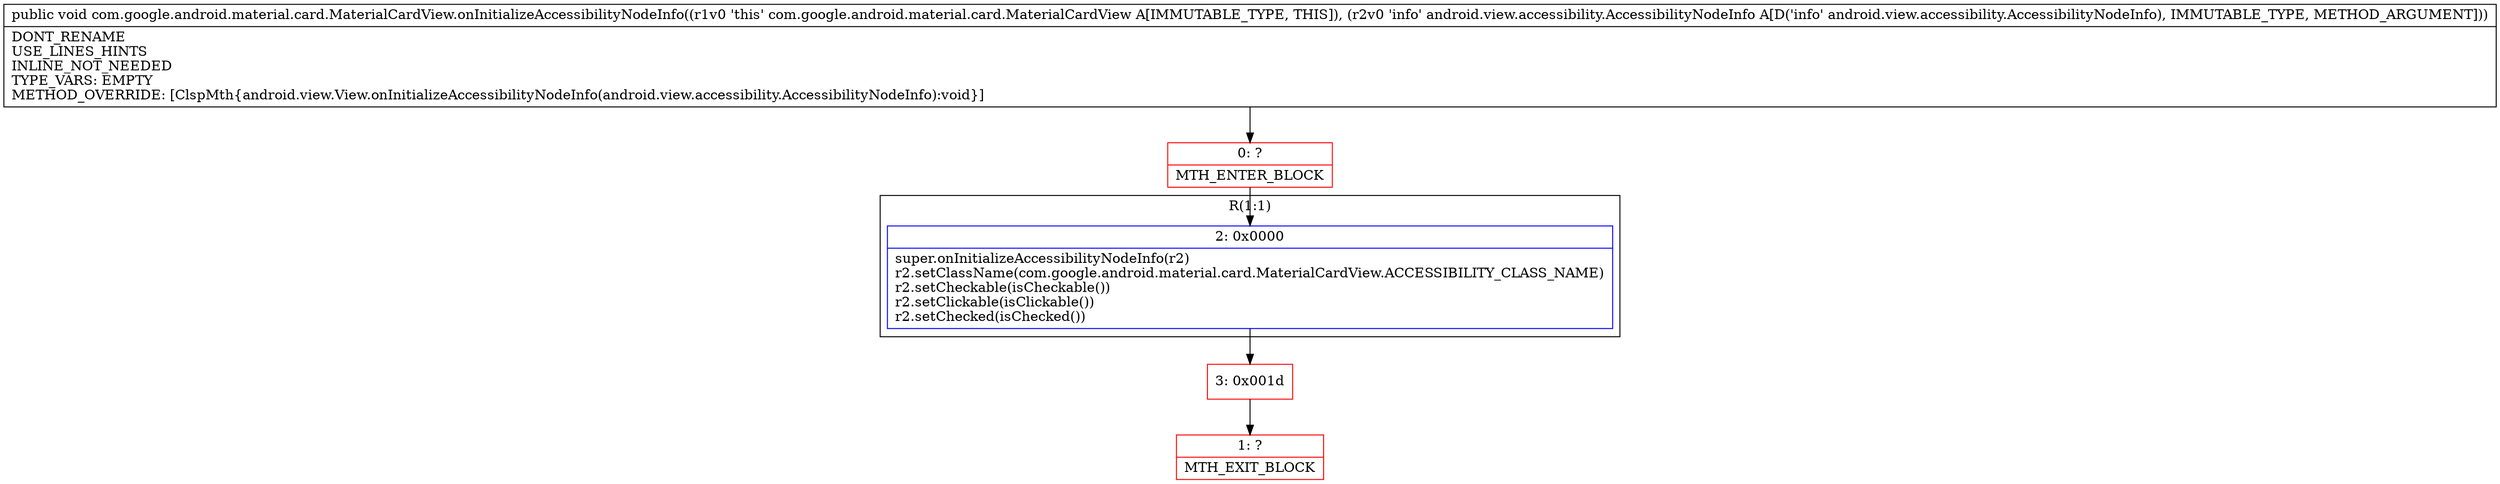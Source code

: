 digraph "CFG forcom.google.android.material.card.MaterialCardView.onInitializeAccessibilityNodeInfo(Landroid\/view\/accessibility\/AccessibilityNodeInfo;)V" {
subgraph cluster_Region_2049863021 {
label = "R(1:1)";
node [shape=record,color=blue];
Node_2 [shape=record,label="{2\:\ 0x0000|super.onInitializeAccessibilityNodeInfo(r2)\lr2.setClassName(com.google.android.material.card.MaterialCardView.ACCESSIBILITY_CLASS_NAME)\lr2.setCheckable(isCheckable())\lr2.setClickable(isClickable())\lr2.setChecked(isChecked())\l}"];
}
Node_0 [shape=record,color=red,label="{0\:\ ?|MTH_ENTER_BLOCK\l}"];
Node_3 [shape=record,color=red,label="{3\:\ 0x001d}"];
Node_1 [shape=record,color=red,label="{1\:\ ?|MTH_EXIT_BLOCK\l}"];
MethodNode[shape=record,label="{public void com.google.android.material.card.MaterialCardView.onInitializeAccessibilityNodeInfo((r1v0 'this' com.google.android.material.card.MaterialCardView A[IMMUTABLE_TYPE, THIS]), (r2v0 'info' android.view.accessibility.AccessibilityNodeInfo A[D('info' android.view.accessibility.AccessibilityNodeInfo), IMMUTABLE_TYPE, METHOD_ARGUMENT]))  | DONT_RENAME\lUSE_LINES_HINTS\lINLINE_NOT_NEEDED\lTYPE_VARS: EMPTY\lMETHOD_OVERRIDE: [ClspMth\{android.view.View.onInitializeAccessibilityNodeInfo(android.view.accessibility.AccessibilityNodeInfo):void\}]\l}"];
MethodNode -> Node_0;Node_2 -> Node_3;
Node_0 -> Node_2;
Node_3 -> Node_1;
}

